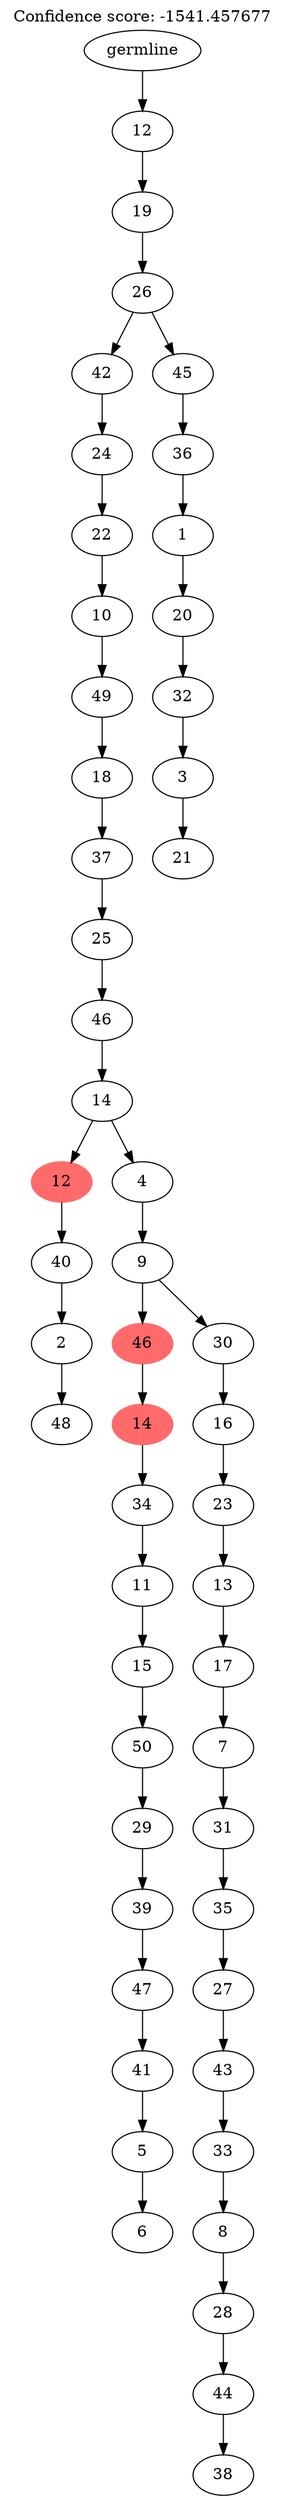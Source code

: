 digraph g {
	"52" -> "53";
	"53" [label="48"];
	"51" -> "52";
	"52" [label="2"];
	"50" -> "51";
	"51" [label="40"];
	"48" -> "49";
	"49" [label="6"];
	"47" -> "48";
	"48" [label="5"];
	"46" -> "47";
	"47" [label="41"];
	"45" -> "46";
	"46" [label="47"];
	"44" -> "45";
	"45" [label="39"];
	"43" -> "44";
	"44" [label="29"];
	"42" -> "43";
	"43" [label="50"];
	"41" -> "42";
	"42" [label="15"];
	"40" -> "41";
	"41" [label="11"];
	"39" -> "40";
	"40" [label="34"];
	"38" -> "39";
	"39" [color=indianred1, style=filled, label="14"];
	"36" -> "37";
	"37" [label="38"];
	"35" -> "36";
	"36" [label="44"];
	"34" -> "35";
	"35" [label="28"];
	"33" -> "34";
	"34" [label="8"];
	"32" -> "33";
	"33" [label="33"];
	"31" -> "32";
	"32" [label="43"];
	"30" -> "31";
	"31" [label="27"];
	"29" -> "30";
	"30" [label="35"];
	"28" -> "29";
	"29" [label="31"];
	"27" -> "28";
	"28" [label="7"];
	"26" -> "27";
	"27" [label="17"];
	"25" -> "26";
	"26" [label="13"];
	"24" -> "25";
	"25" [label="23"];
	"23" -> "24";
	"24" [label="16"];
	"22" -> "23";
	"23" [label="30"];
	"22" -> "38";
	"38" [color=indianred1, style=filled, label="46"];
	"21" -> "22";
	"22" [label="9"];
	"20" -> "21";
	"21" [label="4"];
	"20" -> "50";
	"50" [color=indianred1, style=filled, label="12"];
	"19" -> "20";
	"20" [label="14"];
	"18" -> "19";
	"19" [label="46"];
	"17" -> "18";
	"18" [label="25"];
	"16" -> "17";
	"17" [label="37"];
	"15" -> "16";
	"16" [label="18"];
	"14" -> "15";
	"15" [label="49"];
	"13" -> "14";
	"14" [label="10"];
	"12" -> "13";
	"13" [label="22"];
	"11" -> "12";
	"12" [label="24"];
	"9" -> "10";
	"10" [label="21"];
	"8" -> "9";
	"9" [label="3"];
	"7" -> "8";
	"8" [label="32"];
	"6" -> "7";
	"7" [label="20"];
	"5" -> "6";
	"6" [label="1"];
	"4" -> "5";
	"5" [label="36"];
	"3" -> "4";
	"4" [label="45"];
	"3" -> "11";
	"11" [label="42"];
	"2" -> "3";
	"3" [label="26"];
	"1" -> "2";
	"2" [label="19"];
	"0" -> "1";
	"1" [label="12"];
	"0" [label="germline"];
	labelloc="t";
	label="Confidence score: -1541.457677";
}
